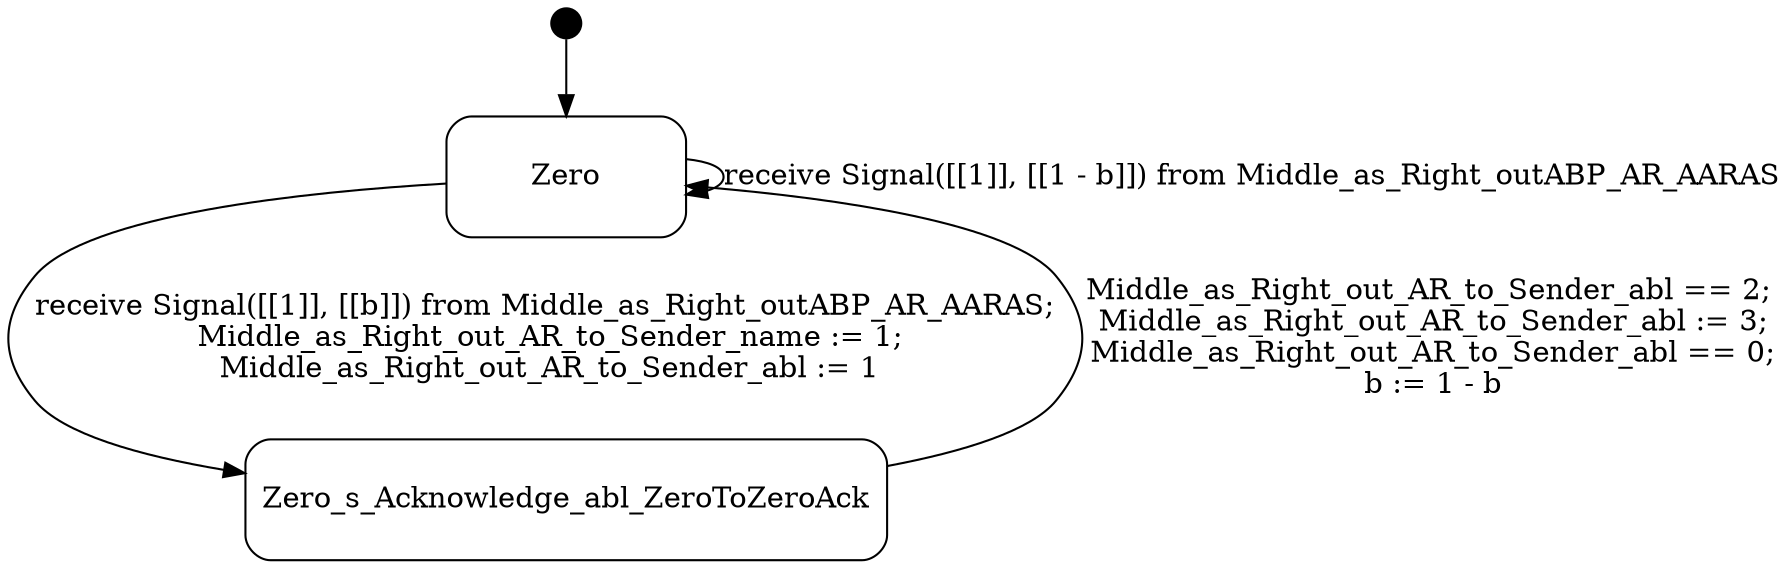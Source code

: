 digraph Middle_as_Right_outABP_AR_AR {
  compound = true;
  rank = LR;
node [shape = "point", height = "0.2"] Zero_extra node [shape = "Mrecord", height = "0.8", width = "1.6"] Zero Zero_extra -> Zero

node [shape = "Mrecord", height = "0.8", width = "1.6"] Zero_s_Acknowledge_abl_ZeroToZeroAck



Zero -> Zero_s_Acknowledge_abl_ZeroToZeroAck [label = "receive Signal([[1]], [[b]]) from Middle_as_Right_outABP_AR_AARAS;\n Middle_as_Right_out_AR_to_Sender_name := 1;\n Middle_as_Right_out_AR_to_Sender_abl := 1"];

Zero -> Zero [label = "receive Signal([[1]], [[1 - b]]) from Middle_as_Right_outABP_AR_AARAS"];

Zero_s_Acknowledge_abl_ZeroToZeroAck -> Zero [label = "Middle_as_Right_out_AR_to_Sender_abl == 2;\n Middle_as_Right_out_AR_to_Sender_abl := 3;\n Middle_as_Right_out_AR_to_Sender_abl == 0;\n b := 1 - b"];

}
